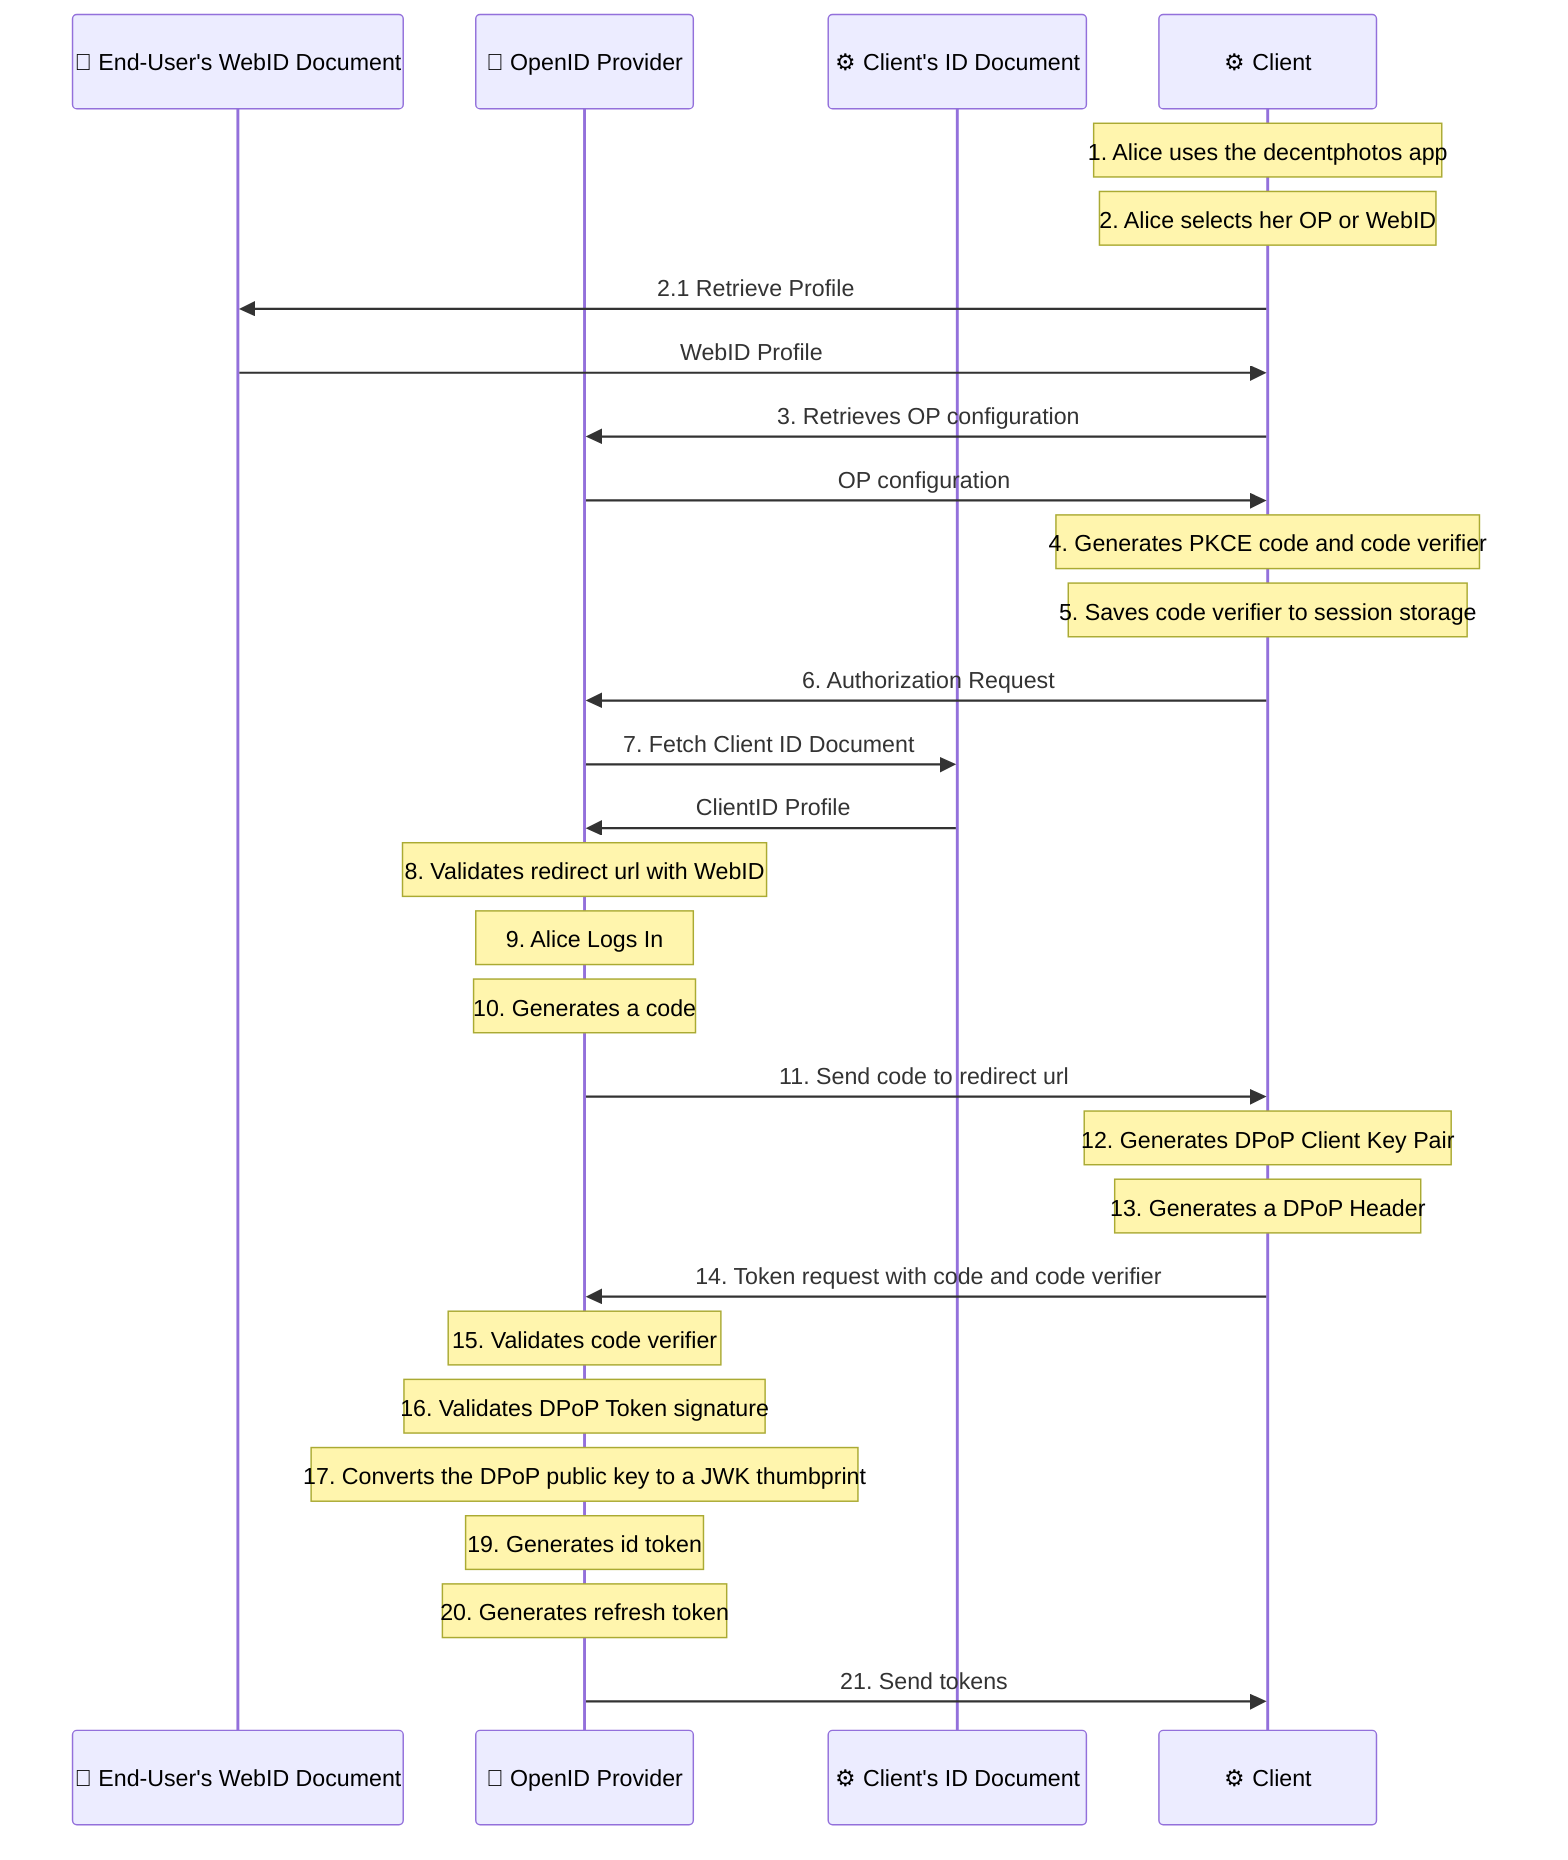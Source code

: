 sequenceDiagram
  participant WebID as 👩 End-User's WebID Document
  participant OP as 👩 OpenID Provider
  participant ClientID as ⚙️ Client's ID Document
  participant Client as ⚙️ Client
  note over Client: 1. Alice uses the decentphotos app
  note over Client: 2. Alice selects her OP or WebID
  Client->>WebID: 2.1 Retrieve Profile
  WebID->>Client: WebID Profile
  Client->>OP: 3. Retrieves OP configuration
  OP->>Client: OP configuration
  note over Client: 4. Generates PKCE code and code verifier
  note over Client: 5. Saves code verifier to session storage
  Client->>OP: 6. Authorization Request
  OP->>ClientID: 7. Fetch Client ID Document
  ClientID->>OP: ClientID Profile
  note over OP: 8. Validates redirect url with WebID
  note over OP: 9. Alice Logs In
  note over OP: 10. Generates a code
  OP->>Client: 11. Send code to redirect url
  note over Client: 12. Generates DPoP Client Key Pair
  note over Client: 13. Generates a DPoP Header
  Client->>OP: 14. Token request with code and code verifier
  note over OP: 15. Validates code verifier
  note over OP: 16. Validates DPoP Token signature
  note over OP: 17. Converts the DPoP public key to a JWK thumbprint
  note over OP: 19. Generates id token
  note over OP: 20. Generates refresh token
  OP->>Client: 21. Send tokens